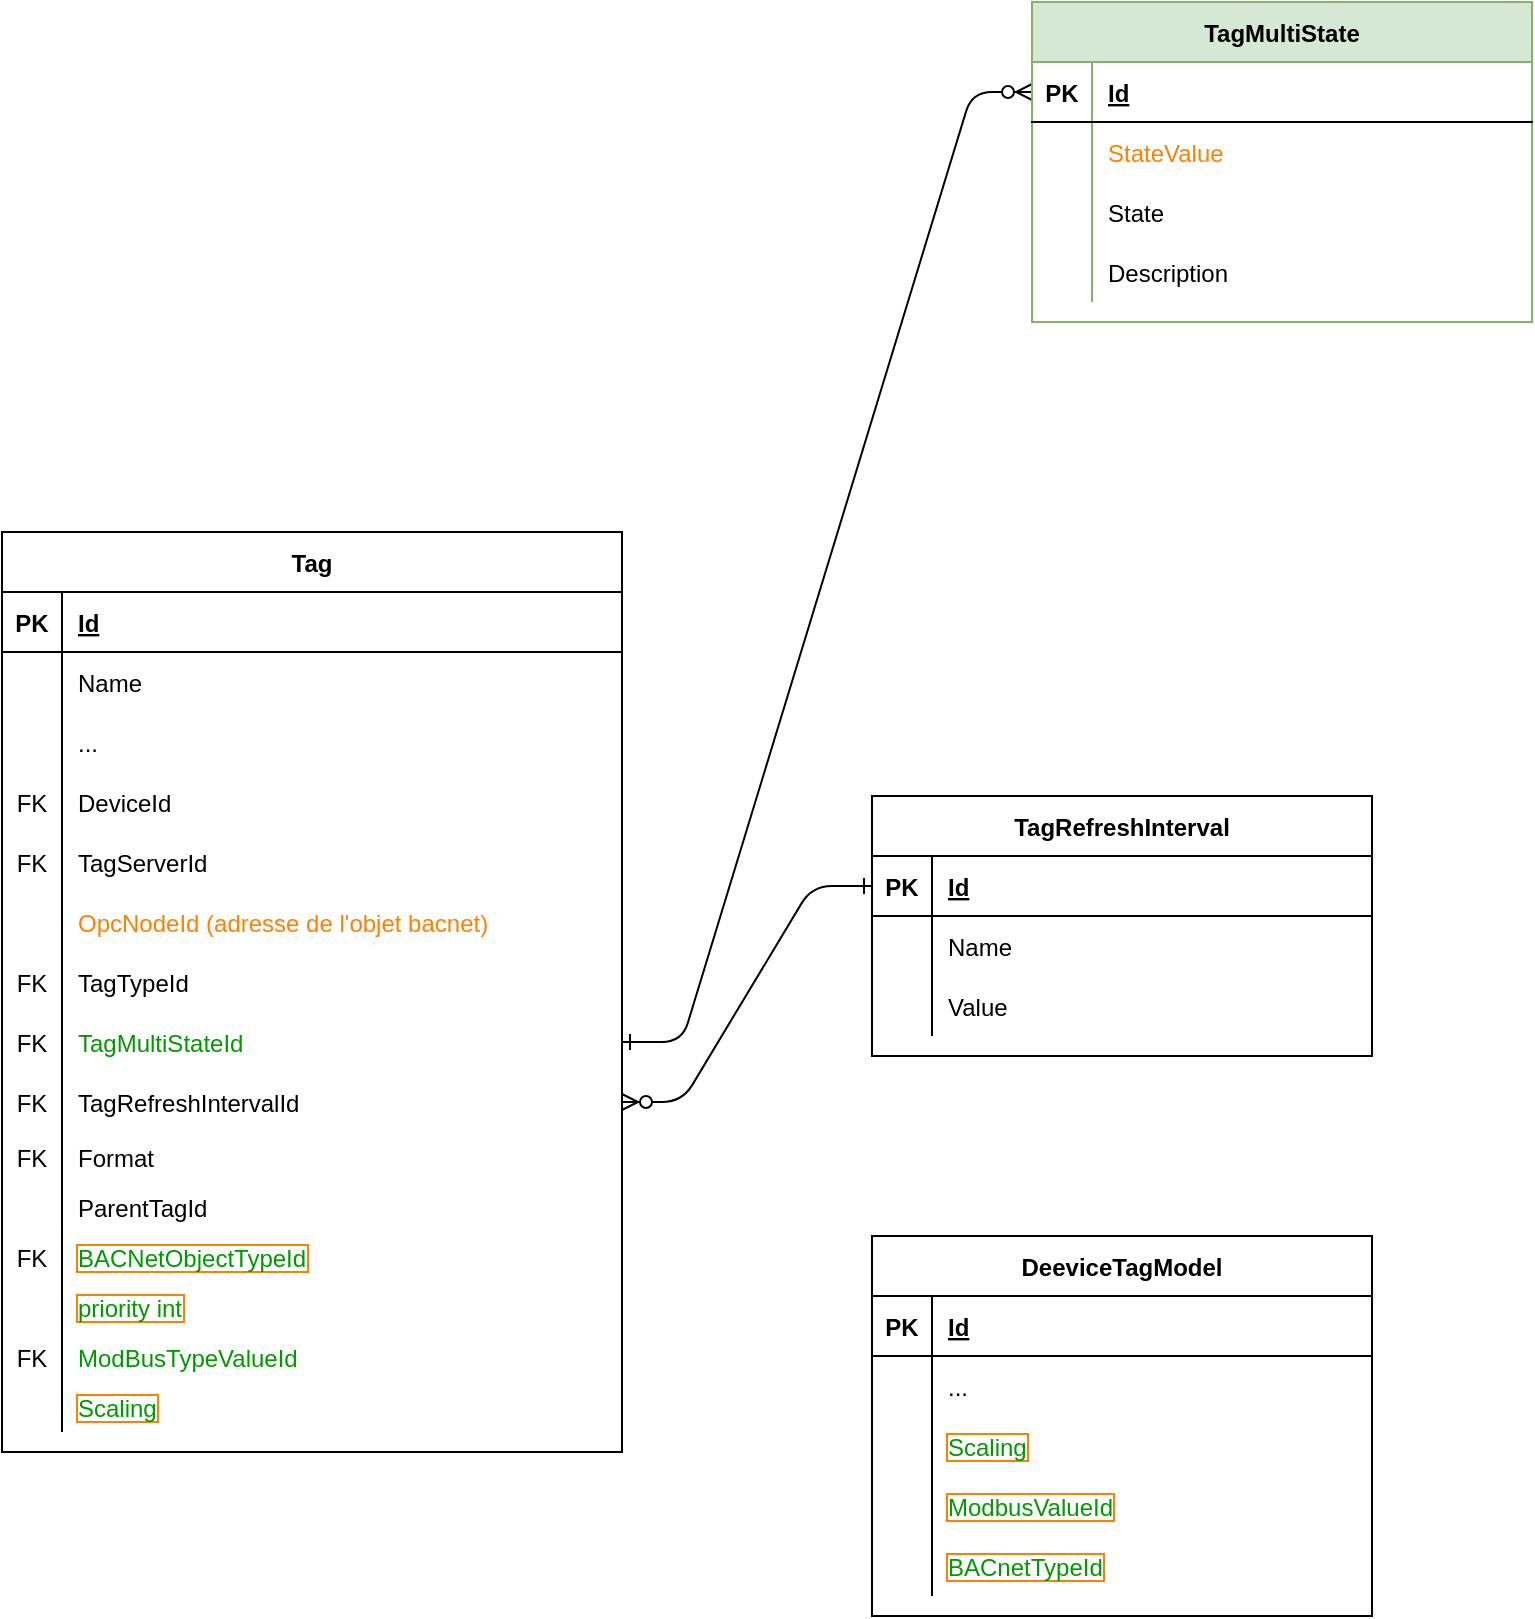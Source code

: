 <mxfile version="14.4.4" type="github">
  <diagram id="pm3CTdE94XCGAJy9RAcZ" name="Page-1">
    <mxGraphModel dx="1550" dy="2013" grid="1" gridSize="10" guides="1" tooltips="1" connect="1" arrows="1" fold="1" page="1" pageScale="1" pageWidth="827" pageHeight="1169" math="0" shadow="0">
      <root>
        <mxCell id="0" />
        <mxCell id="1" parent="0" />
        <mxCell id="jG1fITqHFRiVS3RjOqyx-1" value="Tag" style="shape=table;startSize=30;container=1;collapsible=1;childLayout=tableLayout;fixedRows=1;rowLines=0;fontStyle=1;align=center;resizeLast=1;" vertex="1" parent="1">
          <mxGeometry x="425" y="-655" width="310" height="460" as="geometry" />
        </mxCell>
        <mxCell id="jG1fITqHFRiVS3RjOqyx-2" value="" style="shape=partialRectangle;collapsible=0;dropTarget=0;pointerEvents=0;fillColor=none;points=[[0,0.5],[1,0.5]];portConstraint=eastwest;top=0;left=0;right=0;bottom=1;" vertex="1" parent="jG1fITqHFRiVS3RjOqyx-1">
          <mxGeometry y="30" width="310" height="30" as="geometry" />
        </mxCell>
        <mxCell id="jG1fITqHFRiVS3RjOqyx-3" value="PK" style="shape=partialRectangle;overflow=hidden;connectable=0;fillColor=none;top=0;left=0;bottom=0;right=0;fontStyle=1;" vertex="1" parent="jG1fITqHFRiVS3RjOqyx-2">
          <mxGeometry width="30" height="30" as="geometry" />
        </mxCell>
        <mxCell id="jG1fITqHFRiVS3RjOqyx-4" value="Id" style="shape=partialRectangle;overflow=hidden;connectable=0;fillColor=none;top=0;left=0;bottom=0;right=0;align=left;spacingLeft=6;fontStyle=5;" vertex="1" parent="jG1fITqHFRiVS3RjOqyx-2">
          <mxGeometry x="30" width="280" height="30" as="geometry" />
        </mxCell>
        <mxCell id="jG1fITqHFRiVS3RjOqyx-5" value="" style="shape=partialRectangle;collapsible=0;dropTarget=0;pointerEvents=0;fillColor=none;points=[[0,0.5],[1,0.5]];portConstraint=eastwest;top=0;left=0;right=0;bottom=0;" vertex="1" parent="jG1fITqHFRiVS3RjOqyx-1">
          <mxGeometry y="60" width="310" height="30" as="geometry" />
        </mxCell>
        <mxCell id="jG1fITqHFRiVS3RjOqyx-6" value="" style="shape=partialRectangle;overflow=hidden;connectable=0;fillColor=none;top=0;left=0;bottom=0;right=0;" vertex="1" parent="jG1fITqHFRiVS3RjOqyx-5">
          <mxGeometry width="30" height="30" as="geometry" />
        </mxCell>
        <mxCell id="jG1fITqHFRiVS3RjOqyx-7" value="Name" style="shape=partialRectangle;overflow=hidden;connectable=0;fillColor=none;top=0;left=0;bottom=0;right=0;align=left;spacingLeft=6;" vertex="1" parent="jG1fITqHFRiVS3RjOqyx-5">
          <mxGeometry x="30" width="280" height="30" as="geometry" />
        </mxCell>
        <mxCell id="jG1fITqHFRiVS3RjOqyx-8" value="" style="shape=partialRectangle;collapsible=0;dropTarget=0;pointerEvents=0;fillColor=none;points=[[0,0.5],[1,0.5]];portConstraint=eastwest;top=0;left=0;right=0;bottom=0;" vertex="1" parent="jG1fITqHFRiVS3RjOqyx-1">
          <mxGeometry y="90" width="310" height="30" as="geometry" />
        </mxCell>
        <mxCell id="jG1fITqHFRiVS3RjOqyx-9" value="" style="shape=partialRectangle;overflow=hidden;connectable=0;fillColor=none;top=0;left=0;bottom=0;right=0;" vertex="1" parent="jG1fITqHFRiVS3RjOqyx-8">
          <mxGeometry width="30" height="30" as="geometry" />
        </mxCell>
        <mxCell id="jG1fITqHFRiVS3RjOqyx-10" value="..." style="shape=partialRectangle;overflow=hidden;connectable=0;fillColor=none;top=0;left=0;bottom=0;right=0;align=left;spacingLeft=6;" vertex="1" parent="jG1fITqHFRiVS3RjOqyx-8">
          <mxGeometry x="30" width="280" height="30" as="geometry" />
        </mxCell>
        <mxCell id="jG1fITqHFRiVS3RjOqyx-11" value="" style="shape=partialRectangle;collapsible=0;dropTarget=0;pointerEvents=0;fillColor=none;points=[[0,0.5],[1,0.5]];portConstraint=eastwest;top=0;left=0;right=0;bottom=0;" vertex="1" parent="jG1fITqHFRiVS3RjOqyx-1">
          <mxGeometry y="120" width="310" height="30" as="geometry" />
        </mxCell>
        <mxCell id="jG1fITqHFRiVS3RjOqyx-12" value="FK" style="shape=partialRectangle;overflow=hidden;connectable=0;fillColor=none;top=0;left=0;bottom=0;right=0;" vertex="1" parent="jG1fITqHFRiVS3RjOqyx-11">
          <mxGeometry width="30" height="30" as="geometry" />
        </mxCell>
        <mxCell id="jG1fITqHFRiVS3RjOqyx-13" value="DeviceId" style="shape=partialRectangle;overflow=hidden;connectable=0;fillColor=none;top=0;left=0;bottom=0;right=0;align=left;spacingLeft=6;" vertex="1" parent="jG1fITqHFRiVS3RjOqyx-11">
          <mxGeometry x="30" width="280" height="30" as="geometry" />
        </mxCell>
        <mxCell id="jG1fITqHFRiVS3RjOqyx-14" value="" style="shape=partialRectangle;collapsible=0;dropTarget=0;pointerEvents=0;fillColor=none;points=[[0,0.5],[1,0.5]];portConstraint=eastwest;top=0;left=0;right=0;bottom=0;" vertex="1" parent="jG1fITqHFRiVS3RjOqyx-1">
          <mxGeometry y="150" width="310" height="30" as="geometry" />
        </mxCell>
        <mxCell id="jG1fITqHFRiVS3RjOqyx-15" value="FK" style="shape=partialRectangle;overflow=hidden;connectable=0;fillColor=none;top=0;left=0;bottom=0;right=0;" vertex="1" parent="jG1fITqHFRiVS3RjOqyx-14">
          <mxGeometry width="30" height="30" as="geometry" />
        </mxCell>
        <mxCell id="jG1fITqHFRiVS3RjOqyx-16" value="TagServerId" style="shape=partialRectangle;overflow=hidden;connectable=0;fillColor=none;top=0;left=0;bottom=0;right=0;align=left;spacingLeft=6;" vertex="1" parent="jG1fITqHFRiVS3RjOqyx-14">
          <mxGeometry x="30" width="280" height="30" as="geometry" />
        </mxCell>
        <mxCell id="jG1fITqHFRiVS3RjOqyx-17" value="" style="shape=partialRectangle;collapsible=0;dropTarget=0;pointerEvents=0;fillColor=none;points=[[0,0.5],[1,0.5]];portConstraint=eastwest;top=0;left=0;right=0;bottom=0;" vertex="1" parent="jG1fITqHFRiVS3RjOqyx-1">
          <mxGeometry y="180" width="310" height="30" as="geometry" />
        </mxCell>
        <mxCell id="jG1fITqHFRiVS3RjOqyx-18" value="" style="shape=partialRectangle;overflow=hidden;connectable=0;fillColor=none;top=0;left=0;bottom=0;right=0;" vertex="1" parent="jG1fITqHFRiVS3RjOqyx-17">
          <mxGeometry width="30" height="30" as="geometry" />
        </mxCell>
        <mxCell id="jG1fITqHFRiVS3RjOqyx-19" value="OpcNodeId (adresse de l&#39;objet bacnet)" style="shape=partialRectangle;overflow=hidden;connectable=0;fillColor=none;top=0;left=0;bottom=0;right=0;align=left;spacingLeft=6;fontColor=#FF8000;" vertex="1" parent="jG1fITqHFRiVS3RjOqyx-17">
          <mxGeometry x="30" width="280" height="30" as="geometry" />
        </mxCell>
        <mxCell id="jG1fITqHFRiVS3RjOqyx-20" value="" style="shape=partialRectangle;collapsible=0;dropTarget=0;pointerEvents=0;fillColor=none;points=[[0,0.5],[1,0.5]];portConstraint=eastwest;top=0;left=0;right=0;bottom=0;" vertex="1" parent="jG1fITqHFRiVS3RjOqyx-1">
          <mxGeometry y="210" width="310" height="30" as="geometry" />
        </mxCell>
        <mxCell id="jG1fITqHFRiVS3RjOqyx-21" value="FK" style="shape=partialRectangle;overflow=hidden;connectable=0;fillColor=none;top=0;left=0;bottom=0;right=0;" vertex="1" parent="jG1fITqHFRiVS3RjOqyx-20">
          <mxGeometry width="30" height="30" as="geometry" />
        </mxCell>
        <mxCell id="jG1fITqHFRiVS3RjOqyx-22" value="TagTypeId" style="shape=partialRectangle;overflow=hidden;connectable=0;fillColor=none;top=0;left=0;bottom=0;right=0;align=left;spacingLeft=6;" vertex="1" parent="jG1fITqHFRiVS3RjOqyx-20">
          <mxGeometry x="30" width="280" height="30" as="geometry" />
        </mxCell>
        <mxCell id="jG1fITqHFRiVS3RjOqyx-23" value="" style="shape=partialRectangle;collapsible=0;dropTarget=0;pointerEvents=0;fillColor=none;points=[[0,0.5],[1,0.5]];portConstraint=eastwest;top=0;left=0;right=0;bottom=0;" vertex="1" parent="jG1fITqHFRiVS3RjOqyx-1">
          <mxGeometry y="240" width="310" height="30" as="geometry" />
        </mxCell>
        <mxCell id="jG1fITqHFRiVS3RjOqyx-24" value="FK" style="shape=partialRectangle;overflow=hidden;connectable=0;fillColor=none;top=0;left=0;bottom=0;right=0;" vertex="1" parent="jG1fITqHFRiVS3RjOqyx-23">
          <mxGeometry width="30" height="30" as="geometry" />
        </mxCell>
        <mxCell id="jG1fITqHFRiVS3RjOqyx-25" value="TagMultiStateId" style="shape=partialRectangle;overflow=hidden;connectable=0;fillColor=none;top=0;left=0;bottom=0;right=0;align=left;spacingLeft=6;fontColor=#009900;labelBackgroundColor=none;labelBorderColor=none;" vertex="1" parent="jG1fITqHFRiVS3RjOqyx-23">
          <mxGeometry x="30" width="280" height="30" as="geometry" />
        </mxCell>
        <mxCell id="jG1fITqHFRiVS3RjOqyx-26" value="" style="shape=partialRectangle;collapsible=0;dropTarget=0;pointerEvents=0;fillColor=none;points=[[0,0.5],[1,0.5]];portConstraint=eastwest;top=0;left=0;right=0;bottom=0;" vertex="1" parent="jG1fITqHFRiVS3RjOqyx-1">
          <mxGeometry y="270" width="310" height="30" as="geometry" />
        </mxCell>
        <mxCell id="jG1fITqHFRiVS3RjOqyx-27" value="FK" style="shape=partialRectangle;overflow=hidden;connectable=0;fillColor=none;top=0;left=0;bottom=0;right=0;" vertex="1" parent="jG1fITqHFRiVS3RjOqyx-26">
          <mxGeometry width="30" height="30" as="geometry" />
        </mxCell>
        <mxCell id="jG1fITqHFRiVS3RjOqyx-28" value="TagRefreshIntervalId" style="shape=partialRectangle;overflow=hidden;connectable=0;fillColor=none;top=0;left=0;bottom=0;right=0;align=left;spacingLeft=6;" vertex="1" parent="jG1fITqHFRiVS3RjOqyx-26">
          <mxGeometry x="30" width="280" height="30" as="geometry" />
        </mxCell>
        <mxCell id="jG1fITqHFRiVS3RjOqyx-29" value="" style="shape=partialRectangle;collapsible=0;dropTarget=0;pointerEvents=0;fillColor=none;points=[[0,0.5],[1,0.5]];portConstraint=eastwest;top=0;left=0;right=0;bottom=0;" vertex="1" parent="jG1fITqHFRiVS3RjOqyx-1">
          <mxGeometry y="300" width="310" height="25" as="geometry" />
        </mxCell>
        <mxCell id="jG1fITqHFRiVS3RjOqyx-30" value="FK" style="shape=partialRectangle;overflow=hidden;connectable=0;fillColor=none;top=0;left=0;bottom=0;right=0;" vertex="1" parent="jG1fITqHFRiVS3RjOqyx-29">
          <mxGeometry width="30" height="25" as="geometry" />
        </mxCell>
        <mxCell id="jG1fITqHFRiVS3RjOqyx-31" value="Format" style="shape=partialRectangle;overflow=hidden;connectable=0;fillColor=none;top=0;left=0;bottom=0;right=0;align=left;spacingLeft=6;" vertex="1" parent="jG1fITqHFRiVS3RjOqyx-29">
          <mxGeometry x="30" width="280" height="25" as="geometry" />
        </mxCell>
        <mxCell id="jG1fITqHFRiVS3RjOqyx-32" value="" style="shape=partialRectangle;collapsible=0;dropTarget=0;pointerEvents=0;fillColor=none;points=[[0,0.5],[1,0.5]];portConstraint=eastwest;top=0;left=0;right=0;bottom=0;" vertex="1" parent="jG1fITqHFRiVS3RjOqyx-1">
          <mxGeometry y="325" width="310" height="25" as="geometry" />
        </mxCell>
        <mxCell id="jG1fITqHFRiVS3RjOqyx-33" value="" style="shape=partialRectangle;overflow=hidden;connectable=0;fillColor=none;top=0;left=0;bottom=0;right=0;" vertex="1" parent="jG1fITqHFRiVS3RjOqyx-32">
          <mxGeometry width="30" height="25" as="geometry" />
        </mxCell>
        <mxCell id="jG1fITqHFRiVS3RjOqyx-34" value="ParentTagId" style="shape=partialRectangle;overflow=hidden;connectable=0;fillColor=none;top=0;left=0;bottom=0;right=0;align=left;spacingLeft=6;" vertex="1" parent="jG1fITqHFRiVS3RjOqyx-32">
          <mxGeometry x="30" width="280" height="25" as="geometry" />
        </mxCell>
        <mxCell id="jG1fITqHFRiVS3RjOqyx-35" value="" style="shape=partialRectangle;collapsible=0;dropTarget=0;pointerEvents=0;fillColor=none;points=[[0,0.5],[1,0.5]];portConstraint=eastwest;top=0;left=0;right=0;bottom=0;" vertex="1" parent="jG1fITqHFRiVS3RjOqyx-1">
          <mxGeometry y="350" width="310" height="25" as="geometry" />
        </mxCell>
        <mxCell id="jG1fITqHFRiVS3RjOqyx-36" value="FK" style="shape=partialRectangle;overflow=hidden;connectable=0;fillColor=none;top=0;left=0;bottom=0;right=0;" vertex="1" parent="jG1fITqHFRiVS3RjOqyx-35">
          <mxGeometry width="30" height="25" as="geometry" />
        </mxCell>
        <mxCell id="jG1fITqHFRiVS3RjOqyx-37" value="BACNetObjectTypeId" style="shape=partialRectangle;overflow=hidden;connectable=0;fillColor=none;top=0;left=0;bottom=0;right=0;align=left;spacingLeft=6;fontColor=#009900;labelBorderColor=#FF8000;" vertex="1" parent="jG1fITqHFRiVS3RjOqyx-35">
          <mxGeometry x="30" width="280" height="25" as="geometry" />
        </mxCell>
        <mxCell id="jG1fITqHFRiVS3RjOqyx-38" value="" style="shape=partialRectangle;collapsible=0;dropTarget=0;pointerEvents=0;fillColor=none;points=[[0,0.5],[1,0.5]];portConstraint=eastwest;top=0;left=0;right=0;bottom=0;" vertex="1" parent="jG1fITqHFRiVS3RjOqyx-1">
          <mxGeometry y="375" width="310" height="25" as="geometry" />
        </mxCell>
        <mxCell id="jG1fITqHFRiVS3RjOqyx-39" value="" style="shape=partialRectangle;overflow=hidden;connectable=0;fillColor=none;top=0;left=0;bottom=0;right=0;" vertex="1" parent="jG1fITqHFRiVS3RjOqyx-38">
          <mxGeometry width="30" height="25" as="geometry" />
        </mxCell>
        <mxCell id="jG1fITqHFRiVS3RjOqyx-40" value="priority int" style="shape=partialRectangle;overflow=hidden;connectable=0;fillColor=none;top=0;left=0;bottom=0;right=0;align=left;spacingLeft=6;labelBackgroundColor=none;labelBorderColor=#FF8000;fontColor=#009900;" vertex="1" parent="jG1fITqHFRiVS3RjOqyx-38">
          <mxGeometry x="30" width="280" height="25" as="geometry" />
        </mxCell>
        <mxCell id="jG1fITqHFRiVS3RjOqyx-41" value="" style="shape=partialRectangle;collapsible=0;dropTarget=0;pointerEvents=0;fillColor=none;points=[[0,0.5],[1,0.5]];portConstraint=eastwest;top=0;left=0;right=0;bottom=0;" vertex="1" parent="jG1fITqHFRiVS3RjOqyx-1">
          <mxGeometry y="400" width="310" height="25" as="geometry" />
        </mxCell>
        <mxCell id="jG1fITqHFRiVS3RjOqyx-42" value="FK" style="shape=partialRectangle;overflow=hidden;connectable=0;fillColor=none;top=0;left=0;bottom=0;right=0;" vertex="1" parent="jG1fITqHFRiVS3RjOqyx-41">
          <mxGeometry width="30" height="25" as="geometry" />
        </mxCell>
        <mxCell id="jG1fITqHFRiVS3RjOqyx-43" value="ModBusTypeValueId" style="shape=partialRectangle;overflow=hidden;connectable=0;fillColor=none;top=0;left=0;bottom=0;right=0;align=left;spacingLeft=6;labelBackgroundColor=none;labelBorderColor=none;fontColor=#009900;" vertex="1" parent="jG1fITqHFRiVS3RjOqyx-41">
          <mxGeometry x="30" width="280" height="25" as="geometry" />
        </mxCell>
        <mxCell id="jG1fITqHFRiVS3RjOqyx-44" value="" style="shape=partialRectangle;collapsible=0;dropTarget=0;pointerEvents=0;fillColor=none;points=[[0,0.5],[1,0.5]];portConstraint=eastwest;top=0;left=0;right=0;bottom=0;" vertex="1" parent="jG1fITqHFRiVS3RjOqyx-1">
          <mxGeometry y="425" width="310" height="25" as="geometry" />
        </mxCell>
        <mxCell id="jG1fITqHFRiVS3RjOqyx-45" value="" style="shape=partialRectangle;overflow=hidden;connectable=0;fillColor=none;top=0;left=0;bottom=0;right=0;" vertex="1" parent="jG1fITqHFRiVS3RjOqyx-44">
          <mxGeometry width="30" height="25" as="geometry" />
        </mxCell>
        <mxCell id="jG1fITqHFRiVS3RjOqyx-46" value="Scaling" style="shape=partialRectangle;overflow=hidden;connectable=0;fillColor=none;top=0;left=0;bottom=0;right=0;align=left;spacingLeft=6;labelBackgroundColor=none;labelBorderColor=#FF8000;fontColor=#009900;" vertex="1" parent="jG1fITqHFRiVS3RjOqyx-44">
          <mxGeometry x="30" width="280" height="25" as="geometry" />
        </mxCell>
        <mxCell id="jG1fITqHFRiVS3RjOqyx-47" value="" style="edgeStyle=entityRelationEdgeStyle;endArrow=ERone;startArrow=ERzeroToMany;endFill=0;startFill=1;" edge="1" parent="1" source="jG1fITqHFRiVS3RjOqyx-49" target="jG1fITqHFRiVS3RjOqyx-23">
          <mxGeometry width="100" height="100" relative="1" as="geometry">
            <mxPoint x="690" y="315" as="sourcePoint" />
            <mxPoint x="800" y="-190" as="targetPoint" />
          </mxGeometry>
        </mxCell>
        <mxCell id="jG1fITqHFRiVS3RjOqyx-48" value="TagMultiState" style="shape=table;startSize=30;container=1;collapsible=1;childLayout=tableLayout;fixedRows=1;rowLines=0;fontStyle=1;align=center;resizeLast=1;fillColor=#d5e8d4;strokeColor=#82b366;" vertex="1" parent="1">
          <mxGeometry x="940" y="-920" width="250" height="160" as="geometry" />
        </mxCell>
        <mxCell id="jG1fITqHFRiVS3RjOqyx-49" value="" style="shape=partialRectangle;collapsible=0;dropTarget=0;pointerEvents=0;fillColor=none;points=[[0,0.5],[1,0.5]];portConstraint=eastwest;top=0;left=0;right=0;bottom=1;" vertex="1" parent="jG1fITqHFRiVS3RjOqyx-48">
          <mxGeometry y="30" width="250" height="30" as="geometry" />
        </mxCell>
        <mxCell id="jG1fITqHFRiVS3RjOqyx-50" value="PK" style="shape=partialRectangle;overflow=hidden;connectable=0;fillColor=none;top=0;left=0;bottom=0;right=0;fontStyle=1;" vertex="1" parent="jG1fITqHFRiVS3RjOqyx-49">
          <mxGeometry width="30" height="30" as="geometry" />
        </mxCell>
        <mxCell id="jG1fITqHFRiVS3RjOqyx-51" value="Id" style="shape=partialRectangle;overflow=hidden;connectable=0;fillColor=none;top=0;left=0;bottom=0;right=0;align=left;spacingLeft=6;fontStyle=5;" vertex="1" parent="jG1fITqHFRiVS3RjOqyx-49">
          <mxGeometry x="30" width="220" height="30" as="geometry" />
        </mxCell>
        <mxCell id="jG1fITqHFRiVS3RjOqyx-52" value="" style="shape=partialRectangle;collapsible=0;dropTarget=0;pointerEvents=0;fillColor=none;points=[[0,0.5],[1,0.5]];portConstraint=eastwest;top=0;left=0;right=0;bottom=0;" vertex="1" parent="jG1fITqHFRiVS3RjOqyx-48">
          <mxGeometry y="60" width="250" height="30" as="geometry" />
        </mxCell>
        <mxCell id="jG1fITqHFRiVS3RjOqyx-53" value="" style="shape=partialRectangle;overflow=hidden;connectable=0;fillColor=none;top=0;left=0;bottom=0;right=0;" vertex="1" parent="jG1fITqHFRiVS3RjOqyx-52">
          <mxGeometry width="30" height="30" as="geometry" />
        </mxCell>
        <mxCell id="jG1fITqHFRiVS3RjOqyx-54" value="StateValue" style="shape=partialRectangle;overflow=hidden;connectable=0;fillColor=none;top=0;left=0;bottom=0;right=0;align=left;spacingLeft=6;fontColor=#FF8000;" vertex="1" parent="jG1fITqHFRiVS3RjOqyx-52">
          <mxGeometry x="30" width="220" height="30" as="geometry" />
        </mxCell>
        <mxCell id="jG1fITqHFRiVS3RjOqyx-55" value="" style="shape=partialRectangle;collapsible=0;dropTarget=0;pointerEvents=0;fillColor=none;points=[[0,0.5],[1,0.5]];portConstraint=eastwest;top=0;left=0;right=0;bottom=0;" vertex="1" parent="jG1fITqHFRiVS3RjOqyx-48">
          <mxGeometry y="90" width="250" height="30" as="geometry" />
        </mxCell>
        <mxCell id="jG1fITqHFRiVS3RjOqyx-56" value="" style="shape=partialRectangle;overflow=hidden;connectable=0;fillColor=none;top=0;left=0;bottom=0;right=0;" vertex="1" parent="jG1fITqHFRiVS3RjOqyx-55">
          <mxGeometry width="30" height="30" as="geometry" />
        </mxCell>
        <mxCell id="jG1fITqHFRiVS3RjOqyx-57" value="State" style="shape=partialRectangle;overflow=hidden;connectable=0;fillColor=none;top=0;left=0;bottom=0;right=0;align=left;spacingLeft=6;" vertex="1" parent="jG1fITqHFRiVS3RjOqyx-55">
          <mxGeometry x="30" width="220" height="30" as="geometry" />
        </mxCell>
        <mxCell id="jG1fITqHFRiVS3RjOqyx-58" value="" style="shape=partialRectangle;collapsible=0;dropTarget=0;pointerEvents=0;fillColor=none;points=[[0,0.5],[1,0.5]];portConstraint=eastwest;top=0;left=0;right=0;bottom=0;" vertex="1" parent="jG1fITqHFRiVS3RjOqyx-48">
          <mxGeometry y="120" width="250" height="30" as="geometry" />
        </mxCell>
        <mxCell id="jG1fITqHFRiVS3RjOqyx-59" value="" style="shape=partialRectangle;overflow=hidden;connectable=0;fillColor=none;top=0;left=0;bottom=0;right=0;" vertex="1" parent="jG1fITqHFRiVS3RjOqyx-58">
          <mxGeometry width="30" height="30" as="geometry" />
        </mxCell>
        <mxCell id="jG1fITqHFRiVS3RjOqyx-60" value="Description" style="shape=partialRectangle;overflow=hidden;connectable=0;fillColor=none;top=0;left=0;bottom=0;right=0;align=left;spacingLeft=6;" vertex="1" parent="jG1fITqHFRiVS3RjOqyx-58">
          <mxGeometry x="30" width="220" height="30" as="geometry" />
        </mxCell>
        <mxCell id="jG1fITqHFRiVS3RjOqyx-68" value="TagRefreshInterval" style="shape=table;startSize=30;container=1;collapsible=1;childLayout=tableLayout;fixedRows=1;rowLines=0;fontStyle=1;align=center;resizeLast=1;" vertex="1" parent="1">
          <mxGeometry x="860" y="-523" width="250" height="130" as="geometry">
            <mxRectangle x="65" y="-940" width="120" height="30" as="alternateBounds" />
          </mxGeometry>
        </mxCell>
        <mxCell id="jG1fITqHFRiVS3RjOqyx-69" value="" style="shape=partialRectangle;collapsible=0;dropTarget=0;pointerEvents=0;fillColor=none;points=[[0,0.5],[1,0.5]];portConstraint=eastwest;top=0;left=0;right=0;bottom=1;" vertex="1" parent="jG1fITqHFRiVS3RjOqyx-68">
          <mxGeometry y="30" width="250" height="30" as="geometry" />
        </mxCell>
        <mxCell id="jG1fITqHFRiVS3RjOqyx-70" value="PK" style="shape=partialRectangle;overflow=hidden;connectable=0;fillColor=none;top=0;left=0;bottom=0;right=0;fontStyle=1;" vertex="1" parent="jG1fITqHFRiVS3RjOqyx-69">
          <mxGeometry width="30" height="30" as="geometry" />
        </mxCell>
        <mxCell id="jG1fITqHFRiVS3RjOqyx-71" value="Id" style="shape=partialRectangle;overflow=hidden;connectable=0;fillColor=none;top=0;left=0;bottom=0;right=0;align=left;spacingLeft=6;fontStyle=5;" vertex="1" parent="jG1fITqHFRiVS3RjOqyx-69">
          <mxGeometry x="30" width="220" height="30" as="geometry" />
        </mxCell>
        <mxCell id="jG1fITqHFRiVS3RjOqyx-72" value="" style="shape=partialRectangle;collapsible=0;dropTarget=0;pointerEvents=0;fillColor=none;points=[[0,0.5],[1,0.5]];portConstraint=eastwest;top=0;left=0;right=0;bottom=0;" vertex="1" parent="jG1fITqHFRiVS3RjOqyx-68">
          <mxGeometry y="60" width="250" height="30" as="geometry" />
        </mxCell>
        <mxCell id="jG1fITqHFRiVS3RjOqyx-73" value="" style="shape=partialRectangle;overflow=hidden;connectable=0;fillColor=none;top=0;left=0;bottom=0;right=0;" vertex="1" parent="jG1fITqHFRiVS3RjOqyx-72">
          <mxGeometry width="30" height="30" as="geometry" />
        </mxCell>
        <mxCell id="jG1fITqHFRiVS3RjOqyx-74" value="Name" style="shape=partialRectangle;overflow=hidden;connectable=0;fillColor=none;top=0;left=0;bottom=0;right=0;align=left;spacingLeft=6;" vertex="1" parent="jG1fITqHFRiVS3RjOqyx-72">
          <mxGeometry x="30" width="220" height="30" as="geometry" />
        </mxCell>
        <mxCell id="jG1fITqHFRiVS3RjOqyx-75" value="" style="shape=partialRectangle;collapsible=0;dropTarget=0;pointerEvents=0;fillColor=none;points=[[0,0.5],[1,0.5]];portConstraint=eastwest;top=0;left=0;right=0;bottom=0;" vertex="1" parent="jG1fITqHFRiVS3RjOqyx-68">
          <mxGeometry y="90" width="250" height="30" as="geometry" />
        </mxCell>
        <mxCell id="jG1fITqHFRiVS3RjOqyx-76" value="" style="shape=partialRectangle;overflow=hidden;connectable=0;fillColor=none;top=0;left=0;bottom=0;right=0;" vertex="1" parent="jG1fITqHFRiVS3RjOqyx-75">
          <mxGeometry width="30" height="30" as="geometry" />
        </mxCell>
        <mxCell id="jG1fITqHFRiVS3RjOqyx-77" value="Value" style="shape=partialRectangle;overflow=hidden;connectable=0;fillColor=none;top=0;left=0;bottom=0;right=0;align=left;spacingLeft=6;" vertex="1" parent="jG1fITqHFRiVS3RjOqyx-75">
          <mxGeometry x="30" width="220" height="30" as="geometry" />
        </mxCell>
        <mxCell id="jG1fITqHFRiVS3RjOqyx-78" value="" style="edgeStyle=entityRelationEdgeStyle;endArrow=ERzeroToMany;startArrow=ERone;endFill=1;startFill=0;" edge="1" parent="1" source="jG1fITqHFRiVS3RjOqyx-69" target="jG1fITqHFRiVS3RjOqyx-26">
          <mxGeometry width="100" height="100" relative="1" as="geometry">
            <mxPoint x="270" y="-170" as="sourcePoint" />
            <mxPoint x="425" y="-300" as="targetPoint" />
          </mxGeometry>
        </mxCell>
        <mxCell id="jG1fITqHFRiVS3RjOqyx-79" value="DeeviceTagModel" style="shape=table;startSize=30;container=1;collapsible=1;childLayout=tableLayout;fixedRows=1;rowLines=0;fontStyle=1;align=center;resizeLast=1;" vertex="1" parent="1">
          <mxGeometry x="860" y="-303" width="250" height="190" as="geometry">
            <mxRectangle x="65" y="-940" width="120" height="30" as="alternateBounds" />
          </mxGeometry>
        </mxCell>
        <mxCell id="jG1fITqHFRiVS3RjOqyx-80" value="" style="shape=partialRectangle;collapsible=0;dropTarget=0;pointerEvents=0;fillColor=none;points=[[0,0.5],[1,0.5]];portConstraint=eastwest;top=0;left=0;right=0;bottom=1;" vertex="1" parent="jG1fITqHFRiVS3RjOqyx-79">
          <mxGeometry y="30" width="250" height="30" as="geometry" />
        </mxCell>
        <mxCell id="jG1fITqHFRiVS3RjOqyx-81" value="PK" style="shape=partialRectangle;overflow=hidden;connectable=0;fillColor=none;top=0;left=0;bottom=0;right=0;fontStyle=1;" vertex="1" parent="jG1fITqHFRiVS3RjOqyx-80">
          <mxGeometry width="30" height="30" as="geometry" />
        </mxCell>
        <mxCell id="jG1fITqHFRiVS3RjOqyx-82" value="Id" style="shape=partialRectangle;overflow=hidden;connectable=0;fillColor=none;top=0;left=0;bottom=0;right=0;align=left;spacingLeft=6;fontStyle=5;" vertex="1" parent="jG1fITqHFRiVS3RjOqyx-80">
          <mxGeometry x="30" width="220" height="30" as="geometry" />
        </mxCell>
        <mxCell id="jG1fITqHFRiVS3RjOqyx-83" value="" style="shape=partialRectangle;collapsible=0;dropTarget=0;pointerEvents=0;fillColor=none;points=[[0,0.5],[1,0.5]];portConstraint=eastwest;top=0;left=0;right=0;bottom=0;" vertex="1" parent="jG1fITqHFRiVS3RjOqyx-79">
          <mxGeometry y="60" width="250" height="30" as="geometry" />
        </mxCell>
        <mxCell id="jG1fITqHFRiVS3RjOqyx-84" value="" style="shape=partialRectangle;overflow=hidden;connectable=0;fillColor=none;top=0;left=0;bottom=0;right=0;" vertex="1" parent="jG1fITqHFRiVS3RjOqyx-83">
          <mxGeometry width="30" height="30" as="geometry" />
        </mxCell>
        <mxCell id="jG1fITqHFRiVS3RjOqyx-85" value="..." style="shape=partialRectangle;overflow=hidden;connectable=0;fillColor=none;top=0;left=0;bottom=0;right=0;align=left;spacingLeft=6;" vertex="1" parent="jG1fITqHFRiVS3RjOqyx-83">
          <mxGeometry x="30" width="220" height="30" as="geometry" />
        </mxCell>
        <mxCell id="jG1fITqHFRiVS3RjOqyx-86" value="" style="shape=partialRectangle;collapsible=0;dropTarget=0;pointerEvents=0;fillColor=none;points=[[0,0.5],[1,0.5]];portConstraint=eastwest;top=0;left=0;right=0;bottom=0;" vertex="1" parent="jG1fITqHFRiVS3RjOqyx-79">
          <mxGeometry y="90" width="250" height="30" as="geometry" />
        </mxCell>
        <mxCell id="jG1fITqHFRiVS3RjOqyx-87" value="" style="shape=partialRectangle;overflow=hidden;connectable=0;fillColor=none;top=0;left=0;bottom=0;right=0;" vertex="1" parent="jG1fITqHFRiVS3RjOqyx-86">
          <mxGeometry width="30" height="30" as="geometry" />
        </mxCell>
        <mxCell id="jG1fITqHFRiVS3RjOqyx-88" value="Scaling" style="shape=partialRectangle;overflow=hidden;connectable=0;fillColor=none;top=0;left=0;bottom=0;right=0;align=left;spacingLeft=6;fontColor=#009900;labelBorderColor=#FF8000;" vertex="1" parent="jG1fITqHFRiVS3RjOqyx-86">
          <mxGeometry x="30" width="220" height="30" as="geometry" />
        </mxCell>
        <mxCell id="jG1fITqHFRiVS3RjOqyx-89" value="" style="shape=partialRectangle;collapsible=0;dropTarget=0;pointerEvents=0;fillColor=none;points=[[0,0.5],[1,0.5]];portConstraint=eastwest;top=0;left=0;right=0;bottom=0;" vertex="1" parent="jG1fITqHFRiVS3RjOqyx-79">
          <mxGeometry y="120" width="250" height="30" as="geometry" />
        </mxCell>
        <mxCell id="jG1fITqHFRiVS3RjOqyx-90" value="" style="shape=partialRectangle;overflow=hidden;connectable=0;fillColor=none;top=0;left=0;bottom=0;right=0;" vertex="1" parent="jG1fITqHFRiVS3RjOqyx-89">
          <mxGeometry width="30" height="30" as="geometry" />
        </mxCell>
        <mxCell id="jG1fITqHFRiVS3RjOqyx-91" value="ModbusValueId" style="shape=partialRectangle;overflow=hidden;connectable=0;fillColor=none;top=0;left=0;bottom=0;right=0;align=left;spacingLeft=6;fontColor=#009900;labelBorderColor=#FF8000;" vertex="1" parent="jG1fITqHFRiVS3RjOqyx-89">
          <mxGeometry x="30" width="220" height="30" as="geometry" />
        </mxCell>
        <mxCell id="jG1fITqHFRiVS3RjOqyx-92" value="" style="shape=partialRectangle;collapsible=0;dropTarget=0;pointerEvents=0;fillColor=none;points=[[0,0.5],[1,0.5]];portConstraint=eastwest;top=0;left=0;right=0;bottom=0;" vertex="1" parent="jG1fITqHFRiVS3RjOqyx-79">
          <mxGeometry y="150" width="250" height="30" as="geometry" />
        </mxCell>
        <mxCell id="jG1fITqHFRiVS3RjOqyx-93" value="" style="shape=partialRectangle;overflow=hidden;connectable=0;fillColor=none;top=0;left=0;bottom=0;right=0;" vertex="1" parent="jG1fITqHFRiVS3RjOqyx-92">
          <mxGeometry width="30" height="30" as="geometry" />
        </mxCell>
        <mxCell id="jG1fITqHFRiVS3RjOqyx-94" value="BACnetTypeId" style="shape=partialRectangle;overflow=hidden;connectable=0;fillColor=none;top=0;left=0;bottom=0;right=0;align=left;spacingLeft=6;fontColor=#009900;labelBorderColor=#FF8000;" vertex="1" parent="jG1fITqHFRiVS3RjOqyx-92">
          <mxGeometry x="30" width="220" height="30" as="geometry" />
        </mxCell>
      </root>
    </mxGraphModel>
  </diagram>
</mxfile>
